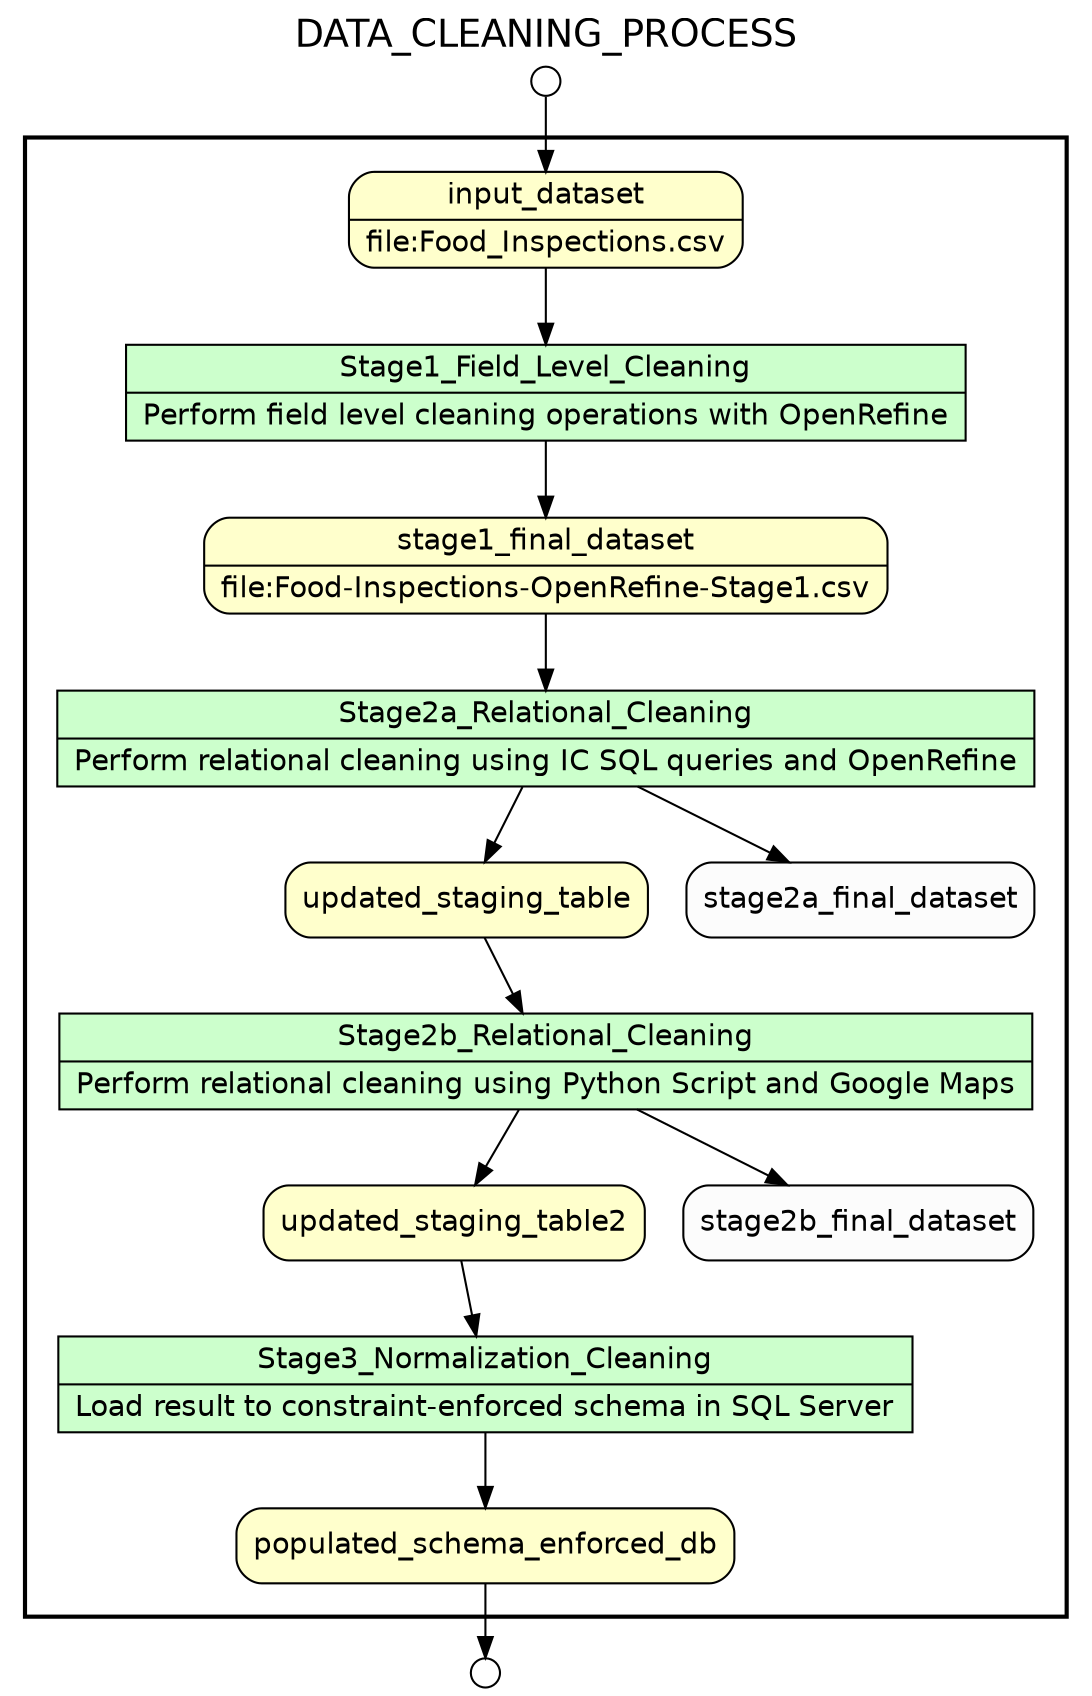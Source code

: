 /* Start of top-level graph */
digraph Workflow {
rankdir=TB

/* Title for graph */
fontname=Helvetica; fontsize=18; labelloc=t
label=DATA_CLEANING_PROCESS

/* Start of double cluster for drawing box around nodes in workflow */
subgraph cluster_workflow_box_outer { label=""; color=black; penwidth=2
subgraph cluster_workflow_box_inner { label=""; penwidth=0

/* Style for nodes representing atomic programs in workflow */
node[shape=box style=filled fillcolor="#CCFFCC" peripheries=1 fontname=Helvetica]

/* Nodes representing atomic programs in workflow */
Stage1_Field_Level_Cleaning [shape=record rankdir=LR label="{<f0> Stage1_Field_Level_Cleaning |<f1> Perform field level cleaning operations with OpenRefine}"];
Stage2a_Relational_Cleaning [shape=record rankdir=LR label="{<f0> Stage2a_Relational_Cleaning |<f1> Perform relational cleaning using IC SQL queries and OpenRefine}"];
Stage2b_Relational_Cleaning [shape=record rankdir=LR label="{<f0> Stage2b_Relational_Cleaning |<f1> Perform relational cleaning using Python Script and Google Maps}"];
Stage3_Normalization_Cleaning [shape=record rankdir=LR label="{<f0> Stage3_Normalization_Cleaning |<f1> Load result to constraint-enforced schema in SQL Server}"];

/* Style for nodes representing non-parameter data channels in workflow */
node[shape=box style="rounded,filled" fillcolor="#FFFFCC" peripheries=1 fontname=Helvetica]

/* Nodes for non-parameter data channels in workflow */
populated_schema_enforced_db
input_dataset [shape=record rankdir=LR label="{<f0> input_dataset |<f1> file\:Food_Inspections.csv}"];
stage1_final_dataset [shape=record rankdir=LR label="{<f0> stage1_final_dataset |<f1> file\:Food-Inspections-OpenRefine-Stage1.csv}"];
updated_staging_table
updated_staging_table2

/* Style for nodes representing parameter channels in workflow */
node[shape=box style="rounded,filled" fillcolor="#FCFCFC" peripheries=1 fontname=Helvetica]

/* Nodes representing parameter channels in workflow */

/* Edges representing connections between programs and channels */
Stage1_Field_Level_Cleaning -> stage1_final_dataset
input_dataset -> Stage1_Field_Level_Cleaning
Stage2a_Relational_Cleaning -> updated_staging_table
Stage2a_Relational_Cleaning -> stage2a_final_dataset
stage1_final_dataset -> Stage2a_Relational_Cleaning
Stage2b_Relational_Cleaning -> stage2b_final_dataset
Stage2b_Relational_Cleaning -> updated_staging_table2
updated_staging_table -> Stage2b_Relational_Cleaning
Stage3_Normalization_Cleaning -> populated_schema_enforced_db
updated_staging_table2 -> Stage3_Normalization_Cleaning

/* End of double cluster for drawing box around nodes in workflow */
}}

/* Style for nodes representing workflow input ports */
node[shape=circle style="rounded,filled" fillcolor="#FFFFFF" peripheries=1 fontname=Helvetica width=0.2]

/* Nodes representing workflow input ports */
input_dataset_input_port [label=""]

/* Style for nodes representing workflow output ports */
node[shape=circle style="rounded,filled" fillcolor="#FFFFFF" peripheries=1 fontname=Helvetica width=0.2]

/* Nodes representing workflow output ports */
populated_schema_enforced_db_output_port [label=""]

/* Edges from input ports to channels */
input_dataset_input_port -> input_dataset

/* Edges from channels to output ports */
populated_schema_enforced_db -> populated_schema_enforced_db_output_port

/* End of top-level graph */
}